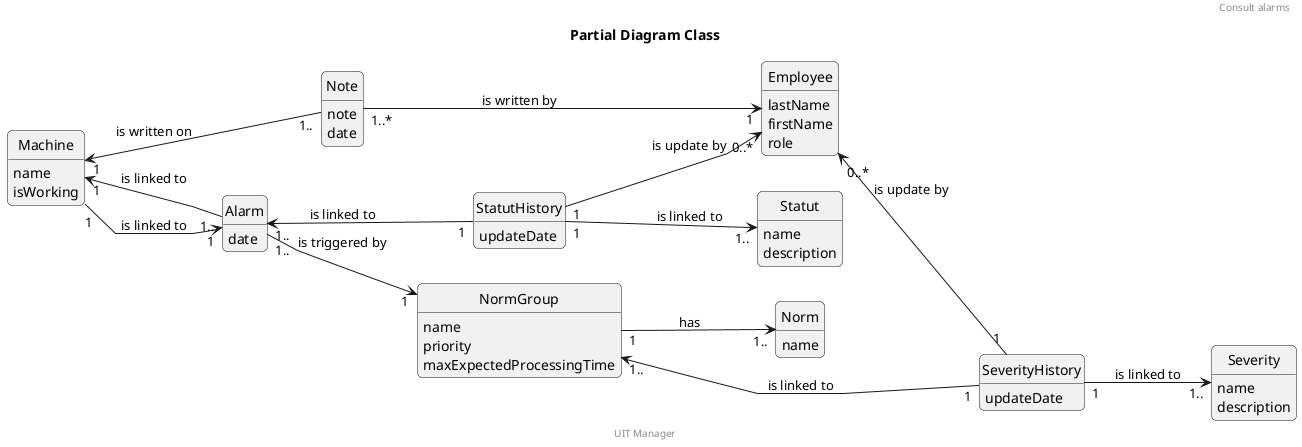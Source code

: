 @startuml
title Partial Diagram Class
header Consult alarms
footer UIT Manager
skinparam monochrome true
skinparam linetype polyline
hide class circle
hide class stereotype
hide separator
hide empty members
skinparam roundcorner 10
left to right direction
skinparam ArrowThickness 1.

class Machine {
name
isWorking
}
class Note {
note
date
}
class Alarm {
date
}
class Norm {
name
}

Machine "1" <-- "1.." Alarm : is linked to
Machine "1" --> "1" Alarm : is linked to
Machine "1" <-- "1.." Note : is written on
Alarm "1.." --> "1" NormGroup : is triggered by
NormGroup "1" --> "1.." Norm : has


Note "1..*" --> "1" Employee : is written by

class NormGroup {
name
priority
maxExpectedProcessingTime
}
class Severity {
name
description
}
class SeverityHistory{
updateDate
}
class Employee {
lastName
firstName
role
}

class Statut{
name
description
}
class StatutHistory{
updateDate
}
Statut "1.." <-up- "1" StatutHistory: is linked to
Alarm "1.." <-- "1" StatutHistory: is linked to
Employee "0..*" <-up- "1" StatutHistory: is update by

NormGroup "1.." <-- "1" SeverityHistory: is linked to
SeverityHistory "1" --> "1.." Severity: is linked to
Employee "0..*" <-- "1" SeverityHistory: is update by
@enduml

